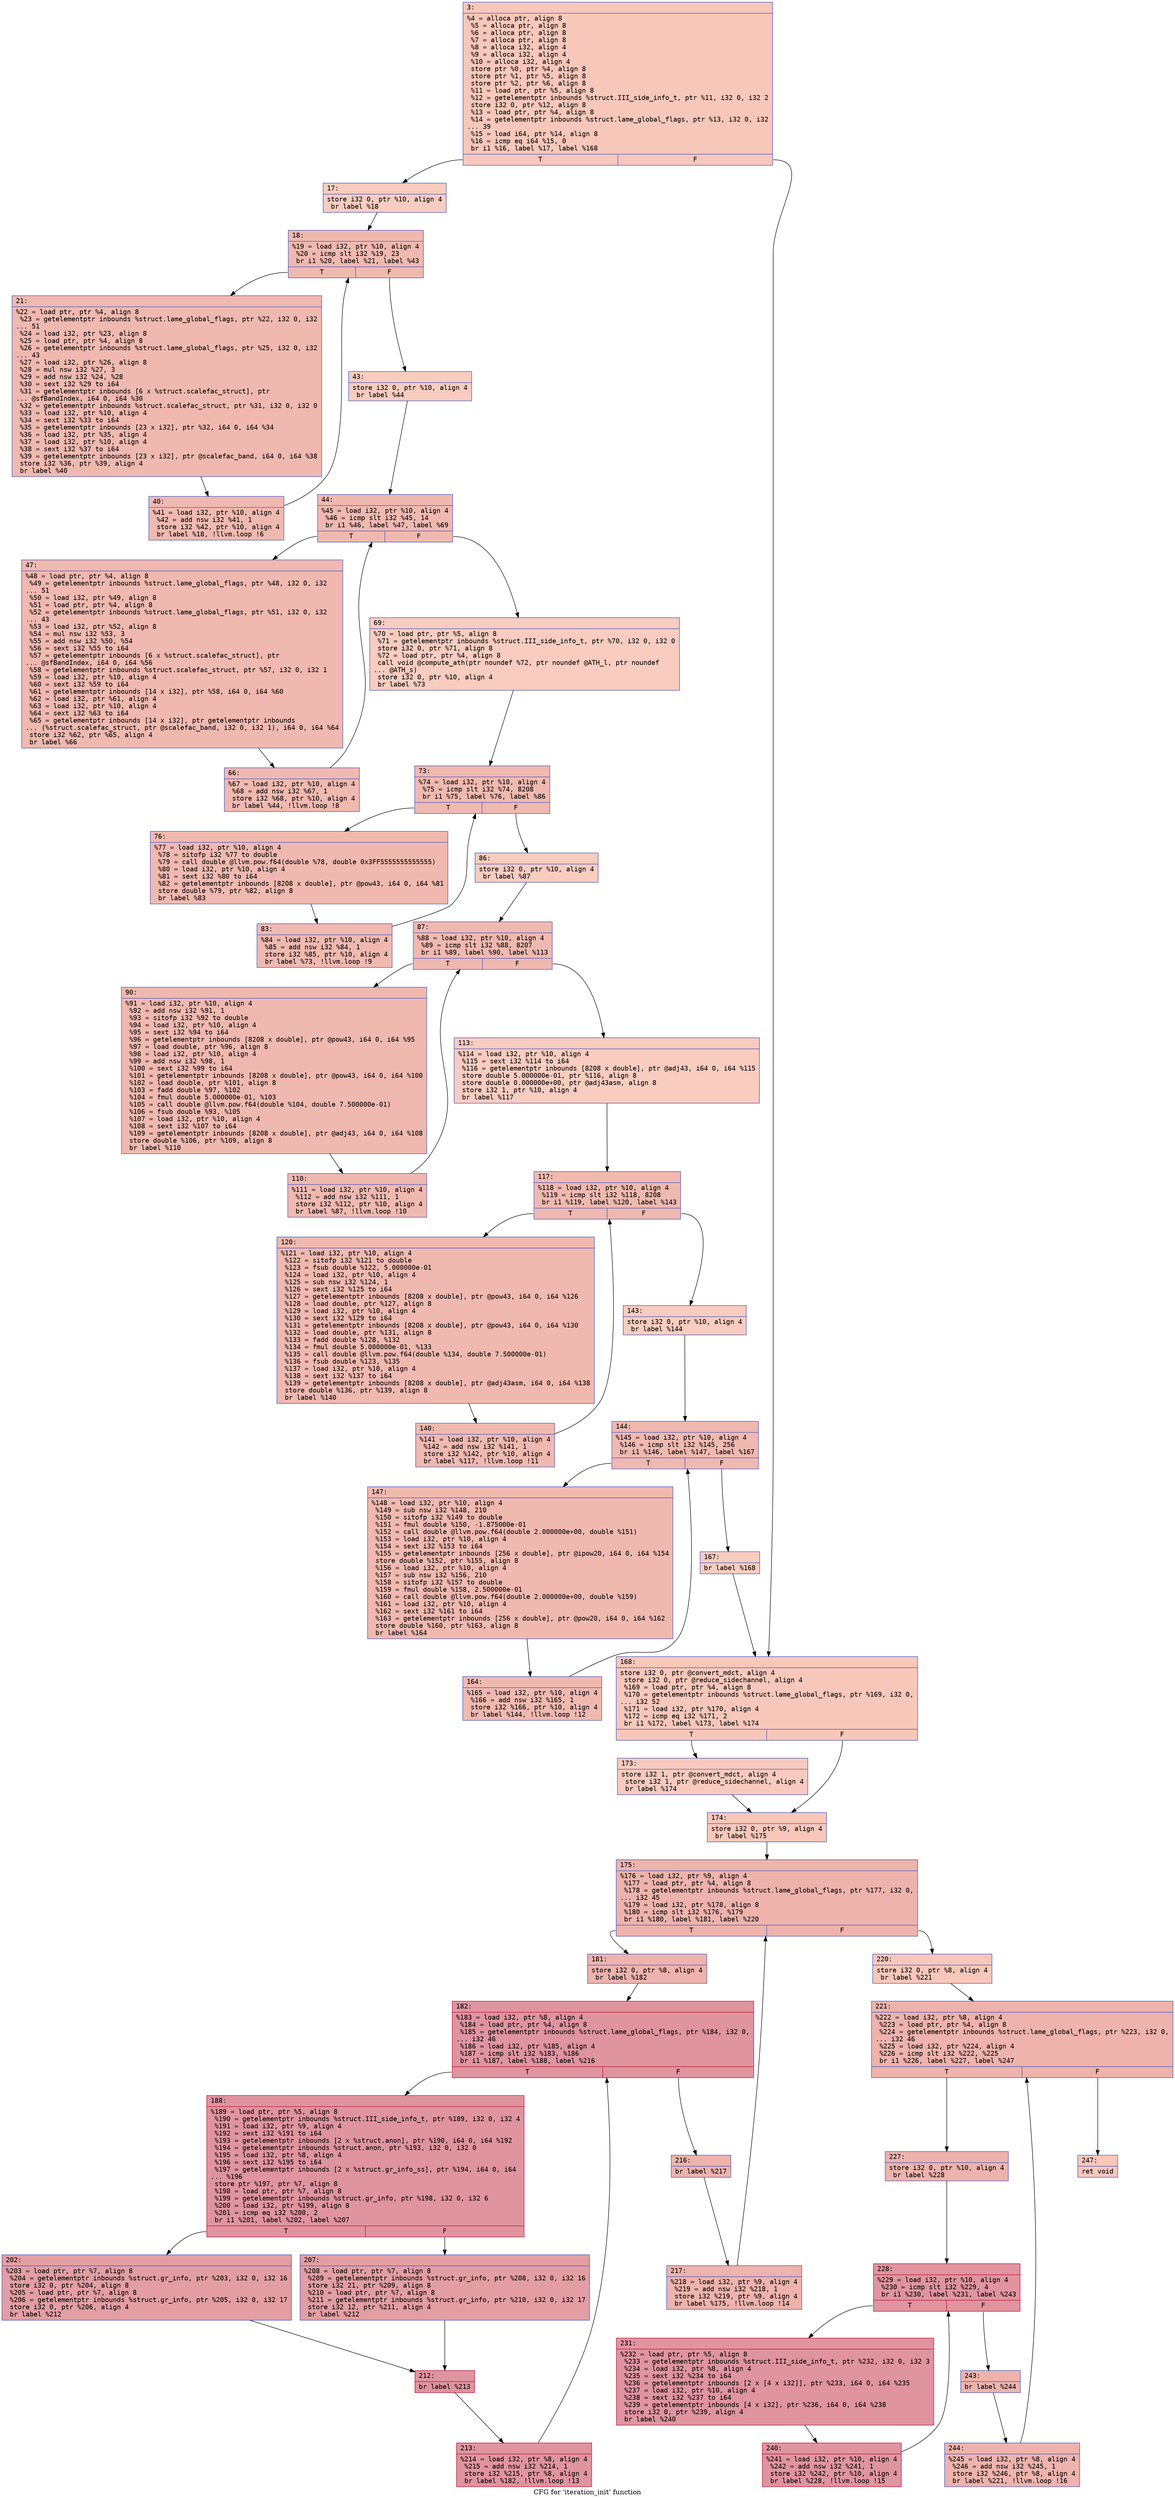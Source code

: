 digraph "CFG for 'iteration_init' function" {
	label="CFG for 'iteration_init' function";

	Node0x600001612300 [shape=record,color="#3d50c3ff", style=filled, fillcolor="#ec7f6370" fontname="Courier",label="{3:\l|  %4 = alloca ptr, align 8\l  %5 = alloca ptr, align 8\l  %6 = alloca ptr, align 8\l  %7 = alloca ptr, align 8\l  %8 = alloca i32, align 4\l  %9 = alloca i32, align 4\l  %10 = alloca i32, align 4\l  store ptr %0, ptr %4, align 8\l  store ptr %1, ptr %5, align 8\l  store ptr %2, ptr %6, align 8\l  %11 = load ptr, ptr %5, align 8\l  %12 = getelementptr inbounds %struct.III_side_info_t, ptr %11, i32 0, i32 2\l  store i32 0, ptr %12, align 8\l  %13 = load ptr, ptr %4, align 8\l  %14 = getelementptr inbounds %struct.lame_global_flags, ptr %13, i32 0, i32\l... 39\l  %15 = load i64, ptr %14, align 8\l  %16 = icmp eq i64 %15, 0\l  br i1 %16, label %17, label %168\l|{<s0>T|<s1>F}}"];
	Node0x600001612300:s0 -> Node0x600001612350[tooltip="3 -> 17\nProbability 37.50%" ];
	Node0x600001612300:s1 -> Node0x600001612b20[tooltip="3 -> 168\nProbability 62.50%" ];
	Node0x600001612350 [shape=record,color="#3d50c3ff", style=filled, fillcolor="#f08b6e70" fontname="Courier",label="{17:\l|  store i32 0, ptr %10, align 4\l  br label %18\l}"];
	Node0x600001612350 -> Node0x6000016123a0[tooltip="17 -> 18\nProbability 100.00%" ];
	Node0x6000016123a0 [shape=record,color="#3d50c3ff", style=filled, fillcolor="#de614d70" fontname="Courier",label="{18:\l|  %19 = load i32, ptr %10, align 4\l  %20 = icmp slt i32 %19, 23\l  br i1 %20, label %21, label %43\l|{<s0>T|<s1>F}}"];
	Node0x6000016123a0:s0 -> Node0x6000016123f0[tooltip="18 -> 21\nProbability 96.88%" ];
	Node0x6000016123a0:s1 -> Node0x600001612490[tooltip="18 -> 43\nProbability 3.12%" ];
	Node0x6000016123f0 [shape=record,color="#3d50c3ff", style=filled, fillcolor="#de614d70" fontname="Courier",label="{21:\l|  %22 = load ptr, ptr %4, align 8\l  %23 = getelementptr inbounds %struct.lame_global_flags, ptr %22, i32 0, i32\l... 51\l  %24 = load i32, ptr %23, align 8\l  %25 = load ptr, ptr %4, align 8\l  %26 = getelementptr inbounds %struct.lame_global_flags, ptr %25, i32 0, i32\l... 43\l  %27 = load i32, ptr %26, align 8\l  %28 = mul nsw i32 %27, 3\l  %29 = add nsw i32 %24, %28\l  %30 = sext i32 %29 to i64\l  %31 = getelementptr inbounds [6 x %struct.scalefac_struct], ptr\l... @sfBandIndex, i64 0, i64 %30\l  %32 = getelementptr inbounds %struct.scalefac_struct, ptr %31, i32 0, i32 0\l  %33 = load i32, ptr %10, align 4\l  %34 = sext i32 %33 to i64\l  %35 = getelementptr inbounds [23 x i32], ptr %32, i64 0, i64 %34\l  %36 = load i32, ptr %35, align 4\l  %37 = load i32, ptr %10, align 4\l  %38 = sext i32 %37 to i64\l  %39 = getelementptr inbounds [23 x i32], ptr @scalefac_band, i64 0, i64 %38\l  store i32 %36, ptr %39, align 4\l  br label %40\l}"];
	Node0x6000016123f0 -> Node0x600001612440[tooltip="21 -> 40\nProbability 100.00%" ];
	Node0x600001612440 [shape=record,color="#3d50c3ff", style=filled, fillcolor="#de614d70" fontname="Courier",label="{40:\l|  %41 = load i32, ptr %10, align 4\l  %42 = add nsw i32 %41, 1\l  store i32 %42, ptr %10, align 4\l  br label %18, !llvm.loop !6\l}"];
	Node0x600001612440 -> Node0x6000016123a0[tooltip="40 -> 18\nProbability 100.00%" ];
	Node0x600001612490 [shape=record,color="#3d50c3ff", style=filled, fillcolor="#f08b6e70" fontname="Courier",label="{43:\l|  store i32 0, ptr %10, align 4\l  br label %44\l}"];
	Node0x600001612490 -> Node0x6000016124e0[tooltip="43 -> 44\nProbability 100.00%" ];
	Node0x6000016124e0 [shape=record,color="#3d50c3ff", style=filled, fillcolor="#de614d70" fontname="Courier",label="{44:\l|  %45 = load i32, ptr %10, align 4\l  %46 = icmp slt i32 %45, 14\l  br i1 %46, label %47, label %69\l|{<s0>T|<s1>F}}"];
	Node0x6000016124e0:s0 -> Node0x600001612530[tooltip="44 -> 47\nProbability 96.88%" ];
	Node0x6000016124e0:s1 -> Node0x6000016125d0[tooltip="44 -> 69\nProbability 3.12%" ];
	Node0x600001612530 [shape=record,color="#3d50c3ff", style=filled, fillcolor="#de614d70" fontname="Courier",label="{47:\l|  %48 = load ptr, ptr %4, align 8\l  %49 = getelementptr inbounds %struct.lame_global_flags, ptr %48, i32 0, i32\l... 51\l  %50 = load i32, ptr %49, align 8\l  %51 = load ptr, ptr %4, align 8\l  %52 = getelementptr inbounds %struct.lame_global_flags, ptr %51, i32 0, i32\l... 43\l  %53 = load i32, ptr %52, align 8\l  %54 = mul nsw i32 %53, 3\l  %55 = add nsw i32 %50, %54\l  %56 = sext i32 %55 to i64\l  %57 = getelementptr inbounds [6 x %struct.scalefac_struct], ptr\l... @sfBandIndex, i64 0, i64 %56\l  %58 = getelementptr inbounds %struct.scalefac_struct, ptr %57, i32 0, i32 1\l  %59 = load i32, ptr %10, align 4\l  %60 = sext i32 %59 to i64\l  %61 = getelementptr inbounds [14 x i32], ptr %58, i64 0, i64 %60\l  %62 = load i32, ptr %61, align 4\l  %63 = load i32, ptr %10, align 4\l  %64 = sext i32 %63 to i64\l  %65 = getelementptr inbounds [14 x i32], ptr getelementptr inbounds\l... (%struct.scalefac_struct, ptr @scalefac_band, i32 0, i32 1), i64 0, i64 %64\l  store i32 %62, ptr %65, align 4\l  br label %66\l}"];
	Node0x600001612530 -> Node0x600001612580[tooltip="47 -> 66\nProbability 100.00%" ];
	Node0x600001612580 [shape=record,color="#3d50c3ff", style=filled, fillcolor="#de614d70" fontname="Courier",label="{66:\l|  %67 = load i32, ptr %10, align 4\l  %68 = add nsw i32 %67, 1\l  store i32 %68, ptr %10, align 4\l  br label %44, !llvm.loop !8\l}"];
	Node0x600001612580 -> Node0x6000016124e0[tooltip="66 -> 44\nProbability 100.00%" ];
	Node0x6000016125d0 [shape=record,color="#3d50c3ff", style=filled, fillcolor="#f08b6e70" fontname="Courier",label="{69:\l|  %70 = load ptr, ptr %5, align 8\l  %71 = getelementptr inbounds %struct.III_side_info_t, ptr %70, i32 0, i32 0\l  store i32 0, ptr %71, align 8\l  %72 = load ptr, ptr %4, align 8\l  call void @compute_ath(ptr noundef %72, ptr noundef @ATH_l, ptr noundef\l... @ATH_s)\l  store i32 0, ptr %10, align 4\l  br label %73\l}"];
	Node0x6000016125d0 -> Node0x600001612620[tooltip="69 -> 73\nProbability 100.00%" ];
	Node0x600001612620 [shape=record,color="#3d50c3ff", style=filled, fillcolor="#de614d70" fontname="Courier",label="{73:\l|  %74 = load i32, ptr %10, align 4\l  %75 = icmp slt i32 %74, 8208\l  br i1 %75, label %76, label %86\l|{<s0>T|<s1>F}}"];
	Node0x600001612620:s0 -> Node0x600001612670[tooltip="73 -> 76\nProbability 96.88%" ];
	Node0x600001612620:s1 -> Node0x600001612710[tooltip="73 -> 86\nProbability 3.12%" ];
	Node0x600001612670 [shape=record,color="#3d50c3ff", style=filled, fillcolor="#de614d70" fontname="Courier",label="{76:\l|  %77 = load i32, ptr %10, align 4\l  %78 = sitofp i32 %77 to double\l  %79 = call double @llvm.pow.f64(double %78, double 0x3FF5555555555555)\l  %80 = load i32, ptr %10, align 4\l  %81 = sext i32 %80 to i64\l  %82 = getelementptr inbounds [8208 x double], ptr @pow43, i64 0, i64 %81\l  store double %79, ptr %82, align 8\l  br label %83\l}"];
	Node0x600001612670 -> Node0x6000016126c0[tooltip="76 -> 83\nProbability 100.00%" ];
	Node0x6000016126c0 [shape=record,color="#3d50c3ff", style=filled, fillcolor="#de614d70" fontname="Courier",label="{83:\l|  %84 = load i32, ptr %10, align 4\l  %85 = add nsw i32 %84, 1\l  store i32 %85, ptr %10, align 4\l  br label %73, !llvm.loop !9\l}"];
	Node0x6000016126c0 -> Node0x600001612620[tooltip="83 -> 73\nProbability 100.00%" ];
	Node0x600001612710 [shape=record,color="#3d50c3ff", style=filled, fillcolor="#f08b6e70" fontname="Courier",label="{86:\l|  store i32 0, ptr %10, align 4\l  br label %87\l}"];
	Node0x600001612710 -> Node0x600001612760[tooltip="86 -> 87\nProbability 100.00%" ];
	Node0x600001612760 [shape=record,color="#3d50c3ff", style=filled, fillcolor="#de614d70" fontname="Courier",label="{87:\l|  %88 = load i32, ptr %10, align 4\l  %89 = icmp slt i32 %88, 8207\l  br i1 %89, label %90, label %113\l|{<s0>T|<s1>F}}"];
	Node0x600001612760:s0 -> Node0x6000016127b0[tooltip="87 -> 90\nProbability 96.88%" ];
	Node0x600001612760:s1 -> Node0x600001612850[tooltip="87 -> 113\nProbability 3.12%" ];
	Node0x6000016127b0 [shape=record,color="#3d50c3ff", style=filled, fillcolor="#de614d70" fontname="Courier",label="{90:\l|  %91 = load i32, ptr %10, align 4\l  %92 = add nsw i32 %91, 1\l  %93 = sitofp i32 %92 to double\l  %94 = load i32, ptr %10, align 4\l  %95 = sext i32 %94 to i64\l  %96 = getelementptr inbounds [8208 x double], ptr @pow43, i64 0, i64 %95\l  %97 = load double, ptr %96, align 8\l  %98 = load i32, ptr %10, align 4\l  %99 = add nsw i32 %98, 1\l  %100 = sext i32 %99 to i64\l  %101 = getelementptr inbounds [8208 x double], ptr @pow43, i64 0, i64 %100\l  %102 = load double, ptr %101, align 8\l  %103 = fadd double %97, %102\l  %104 = fmul double 5.000000e-01, %103\l  %105 = call double @llvm.pow.f64(double %104, double 7.500000e-01)\l  %106 = fsub double %93, %105\l  %107 = load i32, ptr %10, align 4\l  %108 = sext i32 %107 to i64\l  %109 = getelementptr inbounds [8208 x double], ptr @adj43, i64 0, i64 %108\l  store double %106, ptr %109, align 8\l  br label %110\l}"];
	Node0x6000016127b0 -> Node0x600001612800[tooltip="90 -> 110\nProbability 100.00%" ];
	Node0x600001612800 [shape=record,color="#3d50c3ff", style=filled, fillcolor="#de614d70" fontname="Courier",label="{110:\l|  %111 = load i32, ptr %10, align 4\l  %112 = add nsw i32 %111, 1\l  store i32 %112, ptr %10, align 4\l  br label %87, !llvm.loop !10\l}"];
	Node0x600001612800 -> Node0x600001612760[tooltip="110 -> 87\nProbability 100.00%" ];
	Node0x600001612850 [shape=record,color="#3d50c3ff", style=filled, fillcolor="#f08b6e70" fontname="Courier",label="{113:\l|  %114 = load i32, ptr %10, align 4\l  %115 = sext i32 %114 to i64\l  %116 = getelementptr inbounds [8208 x double], ptr @adj43, i64 0, i64 %115\l  store double 5.000000e-01, ptr %116, align 8\l  store double 0.000000e+00, ptr @adj43asm, align 8\l  store i32 1, ptr %10, align 4\l  br label %117\l}"];
	Node0x600001612850 -> Node0x6000016128a0[tooltip="113 -> 117\nProbability 100.00%" ];
	Node0x6000016128a0 [shape=record,color="#3d50c3ff", style=filled, fillcolor="#de614d70" fontname="Courier",label="{117:\l|  %118 = load i32, ptr %10, align 4\l  %119 = icmp slt i32 %118, 8208\l  br i1 %119, label %120, label %143\l|{<s0>T|<s1>F}}"];
	Node0x6000016128a0:s0 -> Node0x6000016128f0[tooltip="117 -> 120\nProbability 96.88%" ];
	Node0x6000016128a0:s1 -> Node0x600001612990[tooltip="117 -> 143\nProbability 3.12%" ];
	Node0x6000016128f0 [shape=record,color="#3d50c3ff", style=filled, fillcolor="#de614d70" fontname="Courier",label="{120:\l|  %121 = load i32, ptr %10, align 4\l  %122 = sitofp i32 %121 to double\l  %123 = fsub double %122, 5.000000e-01\l  %124 = load i32, ptr %10, align 4\l  %125 = sub nsw i32 %124, 1\l  %126 = sext i32 %125 to i64\l  %127 = getelementptr inbounds [8208 x double], ptr @pow43, i64 0, i64 %126\l  %128 = load double, ptr %127, align 8\l  %129 = load i32, ptr %10, align 4\l  %130 = sext i32 %129 to i64\l  %131 = getelementptr inbounds [8208 x double], ptr @pow43, i64 0, i64 %130\l  %132 = load double, ptr %131, align 8\l  %133 = fadd double %128, %132\l  %134 = fmul double 5.000000e-01, %133\l  %135 = call double @llvm.pow.f64(double %134, double 7.500000e-01)\l  %136 = fsub double %123, %135\l  %137 = load i32, ptr %10, align 4\l  %138 = sext i32 %137 to i64\l  %139 = getelementptr inbounds [8208 x double], ptr @adj43asm, i64 0, i64 %138\l  store double %136, ptr %139, align 8\l  br label %140\l}"];
	Node0x6000016128f0 -> Node0x600001612940[tooltip="120 -> 140\nProbability 100.00%" ];
	Node0x600001612940 [shape=record,color="#3d50c3ff", style=filled, fillcolor="#de614d70" fontname="Courier",label="{140:\l|  %141 = load i32, ptr %10, align 4\l  %142 = add nsw i32 %141, 1\l  store i32 %142, ptr %10, align 4\l  br label %117, !llvm.loop !11\l}"];
	Node0x600001612940 -> Node0x6000016128a0[tooltip="140 -> 117\nProbability 100.00%" ];
	Node0x600001612990 [shape=record,color="#3d50c3ff", style=filled, fillcolor="#f08b6e70" fontname="Courier",label="{143:\l|  store i32 0, ptr %10, align 4\l  br label %144\l}"];
	Node0x600001612990 -> Node0x6000016129e0[tooltip="143 -> 144\nProbability 100.00%" ];
	Node0x6000016129e0 [shape=record,color="#3d50c3ff", style=filled, fillcolor="#de614d70" fontname="Courier",label="{144:\l|  %145 = load i32, ptr %10, align 4\l  %146 = icmp slt i32 %145, 256\l  br i1 %146, label %147, label %167\l|{<s0>T|<s1>F}}"];
	Node0x6000016129e0:s0 -> Node0x600001612a30[tooltip="144 -> 147\nProbability 96.88%" ];
	Node0x6000016129e0:s1 -> Node0x600001612ad0[tooltip="144 -> 167\nProbability 3.12%" ];
	Node0x600001612a30 [shape=record,color="#3d50c3ff", style=filled, fillcolor="#de614d70" fontname="Courier",label="{147:\l|  %148 = load i32, ptr %10, align 4\l  %149 = sub nsw i32 %148, 210\l  %150 = sitofp i32 %149 to double\l  %151 = fmul double %150, -1.875000e-01\l  %152 = call double @llvm.pow.f64(double 2.000000e+00, double %151)\l  %153 = load i32, ptr %10, align 4\l  %154 = sext i32 %153 to i64\l  %155 = getelementptr inbounds [256 x double], ptr @ipow20, i64 0, i64 %154\l  store double %152, ptr %155, align 8\l  %156 = load i32, ptr %10, align 4\l  %157 = sub nsw i32 %156, 210\l  %158 = sitofp i32 %157 to double\l  %159 = fmul double %158, 2.500000e-01\l  %160 = call double @llvm.pow.f64(double 2.000000e+00, double %159)\l  %161 = load i32, ptr %10, align 4\l  %162 = sext i32 %161 to i64\l  %163 = getelementptr inbounds [256 x double], ptr @pow20, i64 0, i64 %162\l  store double %160, ptr %163, align 8\l  br label %164\l}"];
	Node0x600001612a30 -> Node0x600001612a80[tooltip="147 -> 164\nProbability 100.00%" ];
	Node0x600001612a80 [shape=record,color="#3d50c3ff", style=filled, fillcolor="#de614d70" fontname="Courier",label="{164:\l|  %165 = load i32, ptr %10, align 4\l  %166 = add nsw i32 %165, 1\l  store i32 %166, ptr %10, align 4\l  br label %144, !llvm.loop !12\l}"];
	Node0x600001612a80 -> Node0x6000016129e0[tooltip="164 -> 144\nProbability 100.00%" ];
	Node0x600001612ad0 [shape=record,color="#3d50c3ff", style=filled, fillcolor="#f08b6e70" fontname="Courier",label="{167:\l|  br label %168\l}"];
	Node0x600001612ad0 -> Node0x600001612b20[tooltip="167 -> 168\nProbability 100.00%" ];
	Node0x600001612b20 [shape=record,color="#3d50c3ff", style=filled, fillcolor="#ec7f6370" fontname="Courier",label="{168:\l|  store i32 0, ptr @convert_mdct, align 4\l  store i32 0, ptr @reduce_sidechannel, align 4\l  %169 = load ptr, ptr %4, align 8\l  %170 = getelementptr inbounds %struct.lame_global_flags, ptr %169, i32 0,\l... i32 52\l  %171 = load i32, ptr %170, align 4\l  %172 = icmp eq i32 %171, 2\l  br i1 %172, label %173, label %174\l|{<s0>T|<s1>F}}"];
	Node0x600001612b20:s0 -> Node0x600001612b70[tooltip="168 -> 173\nProbability 50.00%" ];
	Node0x600001612b20:s1 -> Node0x600001612bc0[tooltip="168 -> 174\nProbability 50.00%" ];
	Node0x600001612b70 [shape=record,color="#3d50c3ff", style=filled, fillcolor="#ef886b70" fontname="Courier",label="{173:\l|  store i32 1, ptr @convert_mdct, align 4\l  store i32 1, ptr @reduce_sidechannel, align 4\l  br label %174\l}"];
	Node0x600001612b70 -> Node0x600001612bc0[tooltip="173 -> 174\nProbability 100.00%" ];
	Node0x600001612bc0 [shape=record,color="#3d50c3ff", style=filled, fillcolor="#ec7f6370" fontname="Courier",label="{174:\l|  store i32 0, ptr %9, align 4\l  br label %175\l}"];
	Node0x600001612bc0 -> Node0x600001612c10[tooltip="174 -> 175\nProbability 100.00%" ];
	Node0x600001612c10 [shape=record,color="#3d50c3ff", style=filled, fillcolor="#d6524470" fontname="Courier",label="{175:\l|  %176 = load i32, ptr %9, align 4\l  %177 = load ptr, ptr %4, align 8\l  %178 = getelementptr inbounds %struct.lame_global_flags, ptr %177, i32 0,\l... i32 45\l  %179 = load i32, ptr %178, align 8\l  %180 = icmp slt i32 %176, %179\l  br i1 %180, label %181, label %220\l|{<s0>T|<s1>F}}"];
	Node0x600001612c10:s0 -> Node0x600001612c60[tooltip="175 -> 181\nProbability 96.88%" ];
	Node0x600001612c10:s1 -> Node0x600001612f30[tooltip="175 -> 220\nProbability 3.12%" ];
	Node0x600001612c60 [shape=record,color="#3d50c3ff", style=filled, fillcolor="#d6524470" fontname="Courier",label="{181:\l|  store i32 0, ptr %8, align 4\l  br label %182\l}"];
	Node0x600001612c60 -> Node0x600001612cb0[tooltip="181 -> 182\nProbability 100.00%" ];
	Node0x600001612cb0 [shape=record,color="#b70d28ff", style=filled, fillcolor="#b70d2870" fontname="Courier",label="{182:\l|  %183 = load i32, ptr %8, align 4\l  %184 = load ptr, ptr %4, align 8\l  %185 = getelementptr inbounds %struct.lame_global_flags, ptr %184, i32 0,\l... i32 46\l  %186 = load i32, ptr %185, align 4\l  %187 = icmp slt i32 %183, %186\l  br i1 %187, label %188, label %216\l|{<s0>T|<s1>F}}"];
	Node0x600001612cb0:s0 -> Node0x600001612d00[tooltip="182 -> 188\nProbability 96.88%" ];
	Node0x600001612cb0:s1 -> Node0x600001612e90[tooltip="182 -> 216\nProbability 3.12%" ];
	Node0x600001612d00 [shape=record,color="#b70d28ff", style=filled, fillcolor="#b70d2870" fontname="Courier",label="{188:\l|  %189 = load ptr, ptr %5, align 8\l  %190 = getelementptr inbounds %struct.III_side_info_t, ptr %189, i32 0, i32 4\l  %191 = load i32, ptr %9, align 4\l  %192 = sext i32 %191 to i64\l  %193 = getelementptr inbounds [2 x %struct.anon], ptr %190, i64 0, i64 %192\l  %194 = getelementptr inbounds %struct.anon, ptr %193, i32 0, i32 0\l  %195 = load i32, ptr %8, align 4\l  %196 = sext i32 %195 to i64\l  %197 = getelementptr inbounds [2 x %struct.gr_info_ss], ptr %194, i64 0, i64\l... %196\l  store ptr %197, ptr %7, align 8\l  %198 = load ptr, ptr %7, align 8\l  %199 = getelementptr inbounds %struct.gr_info, ptr %198, i32 0, i32 6\l  %200 = load i32, ptr %199, align 8\l  %201 = icmp eq i32 %200, 2\l  br i1 %201, label %202, label %207\l|{<s0>T|<s1>F}}"];
	Node0x600001612d00:s0 -> Node0x600001612d50[tooltip="188 -> 202\nProbability 50.00%" ];
	Node0x600001612d00:s1 -> Node0x600001612da0[tooltip="188 -> 207\nProbability 50.00%" ];
	Node0x600001612d50 [shape=record,color="#3d50c3ff", style=filled, fillcolor="#be242e70" fontname="Courier",label="{202:\l|  %203 = load ptr, ptr %7, align 8\l  %204 = getelementptr inbounds %struct.gr_info, ptr %203, i32 0, i32 16\l  store i32 0, ptr %204, align 8\l  %205 = load ptr, ptr %7, align 8\l  %206 = getelementptr inbounds %struct.gr_info, ptr %205, i32 0, i32 17\l  store i32 0, ptr %206, align 4\l  br label %212\l}"];
	Node0x600001612d50 -> Node0x600001612df0[tooltip="202 -> 212\nProbability 100.00%" ];
	Node0x600001612da0 [shape=record,color="#3d50c3ff", style=filled, fillcolor="#be242e70" fontname="Courier",label="{207:\l|  %208 = load ptr, ptr %7, align 8\l  %209 = getelementptr inbounds %struct.gr_info, ptr %208, i32 0, i32 16\l  store i32 21, ptr %209, align 8\l  %210 = load ptr, ptr %7, align 8\l  %211 = getelementptr inbounds %struct.gr_info, ptr %210, i32 0, i32 17\l  store i32 12, ptr %211, align 4\l  br label %212\l}"];
	Node0x600001612da0 -> Node0x600001612df0[tooltip="207 -> 212\nProbability 100.00%" ];
	Node0x600001612df0 [shape=record,color="#b70d28ff", style=filled, fillcolor="#b70d2870" fontname="Courier",label="{212:\l|  br label %213\l}"];
	Node0x600001612df0 -> Node0x600001612e40[tooltip="212 -> 213\nProbability 100.00%" ];
	Node0x600001612e40 [shape=record,color="#b70d28ff", style=filled, fillcolor="#b70d2870" fontname="Courier",label="{213:\l|  %214 = load i32, ptr %8, align 4\l  %215 = add nsw i32 %214, 1\l  store i32 %215, ptr %8, align 4\l  br label %182, !llvm.loop !13\l}"];
	Node0x600001612e40 -> Node0x600001612cb0[tooltip="213 -> 182\nProbability 100.00%" ];
	Node0x600001612e90 [shape=record,color="#3d50c3ff", style=filled, fillcolor="#d6524470" fontname="Courier",label="{216:\l|  br label %217\l}"];
	Node0x600001612e90 -> Node0x600001612ee0[tooltip="216 -> 217\nProbability 100.00%" ];
	Node0x600001612ee0 [shape=record,color="#3d50c3ff", style=filled, fillcolor="#d6524470" fontname="Courier",label="{217:\l|  %218 = load i32, ptr %9, align 4\l  %219 = add nsw i32 %218, 1\l  store i32 %219, ptr %9, align 4\l  br label %175, !llvm.loop !14\l}"];
	Node0x600001612ee0 -> Node0x600001612c10[tooltip="217 -> 175\nProbability 100.00%" ];
	Node0x600001612f30 [shape=record,color="#3d50c3ff", style=filled, fillcolor="#ec7f6370" fontname="Courier",label="{220:\l|  store i32 0, ptr %8, align 4\l  br label %221\l}"];
	Node0x600001612f30 -> Node0x600001612f80[tooltip="220 -> 221\nProbability 100.00%" ];
	Node0x600001612f80 [shape=record,color="#3d50c3ff", style=filled, fillcolor="#d6524470" fontname="Courier",label="{221:\l|  %222 = load i32, ptr %8, align 4\l  %223 = load ptr, ptr %4, align 8\l  %224 = getelementptr inbounds %struct.lame_global_flags, ptr %223, i32 0,\l... i32 46\l  %225 = load i32, ptr %224, align 4\l  %226 = icmp slt i32 %222, %225\l  br i1 %226, label %227, label %247\l|{<s0>T|<s1>F}}"];
	Node0x600001612f80:s0 -> Node0x600001612fd0[tooltip="221 -> 227\nProbability 96.88%" ];
	Node0x600001612f80:s1 -> Node0x6000016131b0[tooltip="221 -> 247\nProbability 3.12%" ];
	Node0x600001612fd0 [shape=record,color="#3d50c3ff", style=filled, fillcolor="#d6524470" fontname="Courier",label="{227:\l|  store i32 0, ptr %10, align 4\l  br label %228\l}"];
	Node0x600001612fd0 -> Node0x600001613020[tooltip="227 -> 228\nProbability 100.00%" ];
	Node0x600001613020 [shape=record,color="#b70d28ff", style=filled, fillcolor="#b70d2870" fontname="Courier",label="{228:\l|  %229 = load i32, ptr %10, align 4\l  %230 = icmp slt i32 %229, 4\l  br i1 %230, label %231, label %243\l|{<s0>T|<s1>F}}"];
	Node0x600001613020:s0 -> Node0x600001613070[tooltip="228 -> 231\nProbability 96.88%" ];
	Node0x600001613020:s1 -> Node0x600001613110[tooltip="228 -> 243\nProbability 3.12%" ];
	Node0x600001613070 [shape=record,color="#b70d28ff", style=filled, fillcolor="#b70d2870" fontname="Courier",label="{231:\l|  %232 = load ptr, ptr %5, align 8\l  %233 = getelementptr inbounds %struct.III_side_info_t, ptr %232, i32 0, i32 3\l  %234 = load i32, ptr %8, align 4\l  %235 = sext i32 %234 to i64\l  %236 = getelementptr inbounds [2 x [4 x i32]], ptr %233, i64 0, i64 %235\l  %237 = load i32, ptr %10, align 4\l  %238 = sext i32 %237 to i64\l  %239 = getelementptr inbounds [4 x i32], ptr %236, i64 0, i64 %238\l  store i32 0, ptr %239, align 4\l  br label %240\l}"];
	Node0x600001613070 -> Node0x6000016130c0[tooltip="231 -> 240\nProbability 100.00%" ];
	Node0x6000016130c0 [shape=record,color="#b70d28ff", style=filled, fillcolor="#b70d2870" fontname="Courier",label="{240:\l|  %241 = load i32, ptr %10, align 4\l  %242 = add nsw i32 %241, 1\l  store i32 %242, ptr %10, align 4\l  br label %228, !llvm.loop !15\l}"];
	Node0x6000016130c0 -> Node0x600001613020[tooltip="240 -> 228\nProbability 100.00%" ];
	Node0x600001613110 [shape=record,color="#3d50c3ff", style=filled, fillcolor="#d6524470" fontname="Courier",label="{243:\l|  br label %244\l}"];
	Node0x600001613110 -> Node0x600001613160[tooltip="243 -> 244\nProbability 100.00%" ];
	Node0x600001613160 [shape=record,color="#3d50c3ff", style=filled, fillcolor="#d6524470" fontname="Courier",label="{244:\l|  %245 = load i32, ptr %8, align 4\l  %246 = add nsw i32 %245, 1\l  store i32 %246, ptr %8, align 4\l  br label %221, !llvm.loop !16\l}"];
	Node0x600001613160 -> Node0x600001612f80[tooltip="244 -> 221\nProbability 100.00%" ];
	Node0x6000016131b0 [shape=record,color="#3d50c3ff", style=filled, fillcolor="#ec7f6370" fontname="Courier",label="{247:\l|  ret void\l}"];
}
